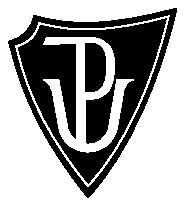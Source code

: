 %%%  UP Logo
%%%  Copyright (C) 2001 Vil\'em Vychodil, <vilem.vychodil@upol.cz>
%%%
%%%  This file is free software; you can redistribute it and/or modify
%%%  it under the terms of the GNU General Public License as published by
%%%  the Free Software Foundation; either version 2 of the License, or
%%%  (at your option) any later version.
%%%
%%%  This file is distributed in the hope that it will be useful,
%%%  but WITHOUT ANY WARRANTY; without even the implied warranty of
%%%  MERCHANTABILITY or FITNESS FOR A PARTICULAR PURPOSE.  See the
%%%  GNU General Public License for more details.
%%%
%%%  You should have received a copy of the GNU General Public License
%%%  along with this file; if not, write to the Free Software
%%%  Foundation, Inc., 59 Temple Place - Suite 330, Boston, MA 02111-1307, USA.

prologues := 1;
beginfig (1)
  path p[];
  picture pic;
  
  p1 = (142.06, 728.14)
       .. controls (147.17, 706.25) and (156.17, 689.83) .. (170.64, 671.76)
       .. controls (185.33, 687.67) and (196.85, 714.24) .. (202.68, 740.16)
       .. controls (177.62, 733.61) and (165.24, 733.75) .. (151.20, 737.50)
       .. controls (150.05, 732.53) and (147.60, 729.72) .. cycle;

  p2 = (144.79, 726.34)
       .. controls (149.40, 706.82) and (157.54, 692.21) .. (170.64, 676.08)
       .. controls (183.96, 690.26) and (194.33, 713.95) .. (199.58, 737.06)
       .. controls (176.98, 731.23) and (165.74, 731.38) .. (153.07, 734.69)
       .. controls (151.99, 730.30) and (149.83, 727.78) .. cycle;

  p3 = (181.01, 714.38)
       --- (187.13, 714.38)
       .. controls (185.26, 713.38) and (184.97, 714.38) .. (183.60, 710.64)
       --- (181.15, 696.74)
       .. controls (178.70, 685.44) and (162.43, 685.44) .. (160.20, 696.74)
       --- (157.75, 710.06)
       .. controls (156.96, 712.94) and (156.02, 713.52) .. (154.51, 714.38)
       --- (160.13, 714.38)
       --- (163.37, 696.96)
       .. controls (164.88, 689.18) and (176.40, 689.18) .. (178.06, 696.96)
       --- cycle;

  p4 = (166.46, 727.42)
       --- (154.58, 726.98)
       --- (155.74, 729.58)
       --- (171.72, 729.58)
       .. controls (175.68, 729.58) and (178.20, 726.84) .. (179.06, 725.47)
       .. controls (181.15, 721.22) and (180.22, 714.31) .. (178.70, 711.50)
       .. controls (177.05, 707.83) and (172.94, 706.90) .. (169.78, 707.33)
       --- (169.70, 690.70)
       --- (166.46, 690.91)
       --- cycle;

  p5 = (169.78, 727.42)
       --- (169.78, 710.06)
       .. controls (173.66, 709.70) and (176.83, 710.64) .. (177.05, 718.92)
       .. controls (177.34, 727.34) and (173.52, 727.63) .. cycle;

  linejoin := mitered;       
       
  fill p1 withcolor black;
  draw p2 withpen pencircle scaled .25mm withcolor white;
  fill p3 withcolor white;
  fill p4 withcolor white;
  fill p5 withcolor black;

  pic := currentpicture;
  currentpicture := nullpicture;
  addto currentpicture also pic;
endfig;

beginfig (2)
  path p[];
  picture pic;
  
  p1 = (142.06, 728.14)
       .. controls (147.17, 706.25) and (156.17, 689.83) .. (170.64, 671.76)
       .. controls (185.33, 687.67) and (196.85, 714.24) .. (202.68, 740.16)
       .. controls (177.62, 733.61) and (165.24, 733.75) .. (151.20, 737.50)
       .. controls (150.05, 732.53) and (147.60, 729.72) .. cycle;

  p2 = (144.79, 726.34)
       .. controls (149.40, 706.82) and (157.54, 692.21) .. (170.64, 676.08)
       .. controls (183.96, 690.26) and (194.33, 713.95) .. (199.58, 737.06)
       .. controls (176.98, 731.23) and (165.74, 731.38) .. (153.07, 734.69)
       .. controls (151.99, 730.30) and (149.83, 727.78) .. cycle;

  p3 = (181.01, 714.38)
       --- (187.13, 714.38)
       .. controls (185.26, 713.38) and (184.97, 714.38) .. (183.60, 710.64)
       --- (181.15, 696.74)
       .. controls (178.70, 685.44) and (162.43, 685.44) .. (160.20, 696.74)
       --- (157.75, 710.06)
       .. controls (156.96, 712.94) and (156.02, 713.52) .. (154.51, 714.38)
       --- (160.13, 714.38)
       --- (163.37, 696.96)
       .. controls (164.88, 689.18) and (176.40, 689.18) .. (178.06, 696.96)
       --- cycle;

  p4 = (166.46, 727.42)
       --- (154.58, 726.98)
       --- (155.74, 729.58)
       --- (171.72, 729.58)
       .. controls (175.68, 729.58) and (178.20, 726.84) .. (179.06, 725.47)
       .. controls (181.15, 721.22) and (180.22, 714.31) .. (178.70, 711.50)
       .. controls (177.05, 707.83) and (172.94, 706.90) .. (169.78, 707.33)
       --- (169.70, 690.70)
       --- (166.46, 690.91)
       --- cycle;

  p5 = (169.78, 727.42)
       --- (169.78, 710.06)
       .. controls (173.66, 709.70) and (176.83, 710.64) .. (177.05, 718.92)
       .. controls (177.34, 727.34) and (173.52, 727.63) .. cycle;

  linejoin := mitered;       
       
  draw p2 withpen pencircle scaled .25mm withcolor black;
  fill p3 withcolor black;
  fill p4 withcolor black;
  fill p5 withcolor white;

  pic := currentpicture;
  currentpicture := nullpicture;
  addto currentpicture also pic;
endfig;

bye
